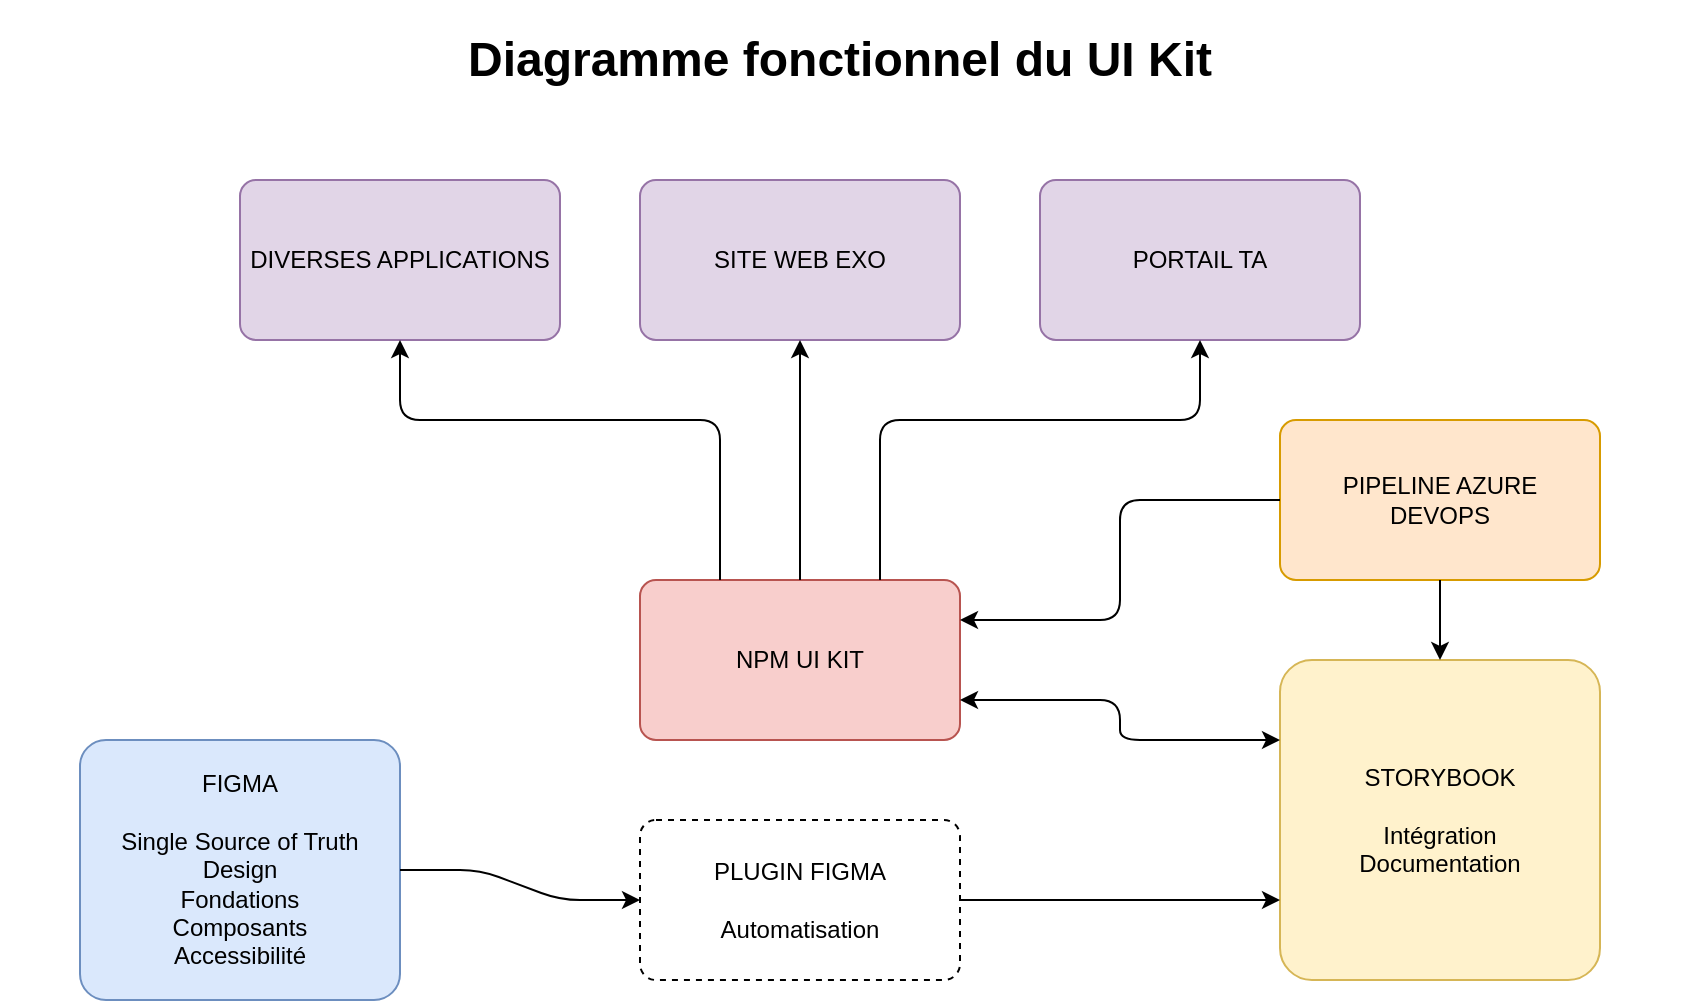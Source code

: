 <mxfile version="15.0.6" type="github">
  <diagram name="Page-1" id="c7488fd3-1785-93aa-aadb-54a6760d102a">
    <mxGraphModel dx="1422" dy="772" grid="1" gridSize="10" guides="1" tooltips="1" connect="1" arrows="1" fold="1" page="1" pageScale="1" pageWidth="1100" pageHeight="850" background="none" math="0" shadow="0">
      <root>
        <mxCell id="0" />
        <mxCell id="1" parent="0" />
        <mxCell id="Tccu-ew2ln0pexr-4rRw-2" value="FIGMA&lt;br&gt;&lt;br&gt;Single Source of Truth&lt;br&gt;Design&lt;br&gt;Fondations&lt;br&gt;Composants&lt;br&gt;Accessibilité" style="rounded=1;whiteSpace=wrap;html=1;arcSize=10;fillColor=#dae8fc;strokeColor=#6c8ebf;" parent="1" vertex="1">
          <mxGeometry x="80" y="400" width="160" height="130" as="geometry" />
        </mxCell>
        <mxCell id="Tccu-ew2ln0pexr-4rRw-3" value="STORYBOOK&lt;br&gt;&lt;br&gt;Intégration&lt;br&gt;Documentation" style="rounded=1;whiteSpace=wrap;html=1;arcSize=10;fillColor=#fff2cc;strokeColor=#d6b656;" parent="1" vertex="1">
          <mxGeometry x="680" y="360" width="160" height="160" as="geometry" />
        </mxCell>
        <mxCell id="Tccu-ew2ln0pexr-4rRw-5" value="PIPELINE AZURE&lt;br&gt;DEVOPS" style="rounded=1;whiteSpace=wrap;html=1;arcSize=10;fillColor=#ffe6cc;strokeColor=#d79b00;" parent="1" vertex="1">
          <mxGeometry x="680" y="240" width="160" height="80" as="geometry" />
        </mxCell>
        <mxCell id="Tccu-ew2ln0pexr-4rRw-8" value="" style="endArrow=classic;html=1;jumpStyle=line;shadow=0;rounded=1;jumpSize=6;endSize=6;fixDash=1;ignoreEdge=0;orthogonalLoop=0;orthogonal=0;comic=0;backgroundOutline=0;entryX=0;entryY=0.5;entryDx=0;entryDy=0;exitX=1;exitY=0.5;exitDx=0;exitDy=0;" parent="1" source="Tccu-ew2ln0pexr-4rRw-2" target="Tccu-ew2ln0pexr-4rRw-48" edge="1">
          <mxGeometry width="50" height="50" relative="1" as="geometry">
            <mxPoint x="290" y="470" as="sourcePoint" />
            <mxPoint x="330" y="370" as="targetPoint" />
            <Array as="points">
              <mxPoint x="280" y="465" />
              <mxPoint x="320" y="480" />
            </Array>
          </mxGeometry>
        </mxCell>
        <mxCell id="Tccu-ew2ln0pexr-4rRw-11" value="" style="endArrow=classic;html=1;entryX=0.5;entryY=0;entryDx=0;entryDy=0;exitX=0.5;exitY=1;exitDx=0;exitDy=0;" parent="1" source="Tccu-ew2ln0pexr-4rRw-5" target="Tccu-ew2ln0pexr-4rRw-3" edge="1">
          <mxGeometry width="50" height="50" relative="1" as="geometry">
            <mxPoint x="640" y="510" as="sourcePoint" />
            <mxPoint x="690" y="460" as="targetPoint" />
          </mxGeometry>
        </mxCell>
        <mxCell id="Tccu-ew2ln0pexr-4rRw-13" value="PORTAIL TA" style="rounded=1;whiteSpace=wrap;html=1;arcSize=10;fillColor=#e1d5e7;strokeColor=#9673a6;" parent="1" vertex="1">
          <mxGeometry x="560" y="120" width="160" height="80" as="geometry" />
        </mxCell>
        <mxCell id="Tccu-ew2ln0pexr-4rRw-14" value="SITE WEB EXO" style="rounded=1;whiteSpace=wrap;html=1;arcSize=10;fillColor=#e1d5e7;strokeColor=#9673a6;" parent="1" vertex="1">
          <mxGeometry x="360" y="120" width="160" height="80" as="geometry" />
        </mxCell>
        <mxCell id="Tccu-ew2ln0pexr-4rRw-18" value="NPM UI KIT" style="rounded=1;whiteSpace=wrap;html=1;arcSize=10;fillColor=#f8cecc;strokeColor=#b85450;" parent="1" vertex="1">
          <mxGeometry x="360" y="320" width="160" height="80" as="geometry" />
        </mxCell>
        <mxCell id="Tccu-ew2ln0pexr-4rRw-31" value="&lt;h1&gt;Diagramme fonctionnel du UI Kit&lt;/h1&gt;" style="text;html=1;strokeColor=none;fillColor=none;spacing=5;spacingTop=-20;whiteSpace=wrap;overflow=hidden;rounded=0;align=center;" parent="1" vertex="1">
          <mxGeometry x="40" y="40" width="840" height="40" as="geometry" />
        </mxCell>
        <mxCell id="Tccu-ew2ln0pexr-4rRw-48" value="PLUGIN FIGMA&lt;br&gt;&lt;br&gt;Automatisation" style="rounded=1;whiteSpace=wrap;html=1;arcSize=10;dashed=1;" parent="1" vertex="1">
          <mxGeometry x="360" y="440" width="160" height="80" as="geometry" />
        </mxCell>
        <mxCell id="Tccu-ew2ln0pexr-4rRw-49" value="" style="endArrow=classic;html=1;shadow=0;endSize=6;strokeColor=#000000;entryX=0;entryY=0.75;entryDx=0;entryDy=0;exitX=1;exitY=0.5;exitDx=0;exitDy=0;" parent="1" source="Tccu-ew2ln0pexr-4rRw-48" target="Tccu-ew2ln0pexr-4rRw-3" edge="1">
          <mxGeometry width="50" height="50" relative="1" as="geometry">
            <mxPoint x="530" y="495" as="sourcePoint" />
            <mxPoint x="580" y="445" as="targetPoint" />
          </mxGeometry>
        </mxCell>
        <mxCell id="Tccu-ew2ln0pexr-4rRw-52" value="" style="endArrow=classic;html=1;shadow=0;endSize=6;strokeColor=#000000;entryX=0.5;entryY=1;entryDx=0;entryDy=0;exitX=0.5;exitY=0;exitDx=0;exitDy=0;" parent="1" source="Tccu-ew2ln0pexr-4rRw-18" target="Tccu-ew2ln0pexr-4rRw-14" edge="1">
          <mxGeometry width="50" height="50" relative="1" as="geometry">
            <mxPoint x="580" y="220" as="sourcePoint" />
            <mxPoint x="630" y="170" as="targetPoint" />
            <Array as="points" />
          </mxGeometry>
        </mxCell>
        <mxCell id="Tccu-ew2ln0pexr-4rRw-53" value="" style="endArrow=classic;html=1;shadow=0;endSize=6;strokeColor=#000000;entryX=0.5;entryY=1;entryDx=0;entryDy=0;exitX=0.75;exitY=0;exitDx=0;exitDy=0;" parent="1" source="Tccu-ew2ln0pexr-4rRw-18" target="Tccu-ew2ln0pexr-4rRw-13" edge="1">
          <mxGeometry width="50" height="50" relative="1" as="geometry">
            <mxPoint x="310" y="250" as="sourcePoint" />
            <mxPoint x="190" y="160" as="targetPoint" />
            <Array as="points">
              <mxPoint x="480" y="240" />
              <mxPoint x="640" y="240" />
            </Array>
          </mxGeometry>
        </mxCell>
        <mxCell id="Tccu-ew2ln0pexr-4rRw-55" value="" style="endArrow=classic;startArrow=classic;html=1;shadow=0;endSize=6;strokeColor=#000000;entryX=0;entryY=0.25;entryDx=0;entryDy=0;exitX=1;exitY=0.75;exitDx=0;exitDy=0;" parent="1" source="Tccu-ew2ln0pexr-4rRw-18" target="Tccu-ew2ln0pexr-4rRw-3" edge="1">
          <mxGeometry width="50" height="50" relative="1" as="geometry">
            <mxPoint x="521" y="380" as="sourcePoint" />
            <mxPoint x="630" y="250" as="targetPoint" />
            <Array as="points">
              <mxPoint x="600" y="380" />
              <mxPoint x="600" y="400" />
            </Array>
          </mxGeometry>
        </mxCell>
        <mxCell id="1OAiGLmBZDSz70NlBGUf-1" value="DIVERSES APPLICATIONS" style="rounded=1;whiteSpace=wrap;html=1;arcSize=10;fillColor=#e1d5e7;strokeColor=#9673a6;" parent="1" vertex="1">
          <mxGeometry x="160" y="120" width="160" height="80" as="geometry" />
        </mxCell>
        <mxCell id="1OAiGLmBZDSz70NlBGUf-2" value="" style="endArrow=classic;html=1;entryX=0.5;entryY=1;entryDx=0;entryDy=0;exitX=0.25;exitY=0;exitDx=0;exitDy=0;" parent="1" source="Tccu-ew2ln0pexr-4rRw-18" target="1OAiGLmBZDSz70NlBGUf-1" edge="1">
          <mxGeometry width="50" height="50" relative="1" as="geometry">
            <mxPoint x="240" y="240" as="sourcePoint" />
            <mxPoint x="570" y="290" as="targetPoint" />
            <Array as="points">
              <mxPoint x="400" y="240" />
              <mxPoint x="240" y="240" />
            </Array>
          </mxGeometry>
        </mxCell>
        <mxCell id="e8fABbi5KuPaLS_Pl1pH-1" value="" style="endArrow=classic;html=1;entryX=1;entryY=0.25;entryDx=0;entryDy=0;exitX=0;exitY=0.5;exitDx=0;exitDy=0;" parent="1" source="Tccu-ew2ln0pexr-4rRw-5" target="Tccu-ew2ln0pexr-4rRw-18" edge="1">
          <mxGeometry width="50" height="50" relative="1" as="geometry">
            <mxPoint x="580" y="360" as="sourcePoint" />
            <mxPoint x="630" y="310" as="targetPoint" />
            <Array as="points">
              <mxPoint x="600" y="280" />
              <mxPoint x="600" y="340" />
            </Array>
          </mxGeometry>
        </mxCell>
      </root>
    </mxGraphModel>
  </diagram>
</mxfile>
